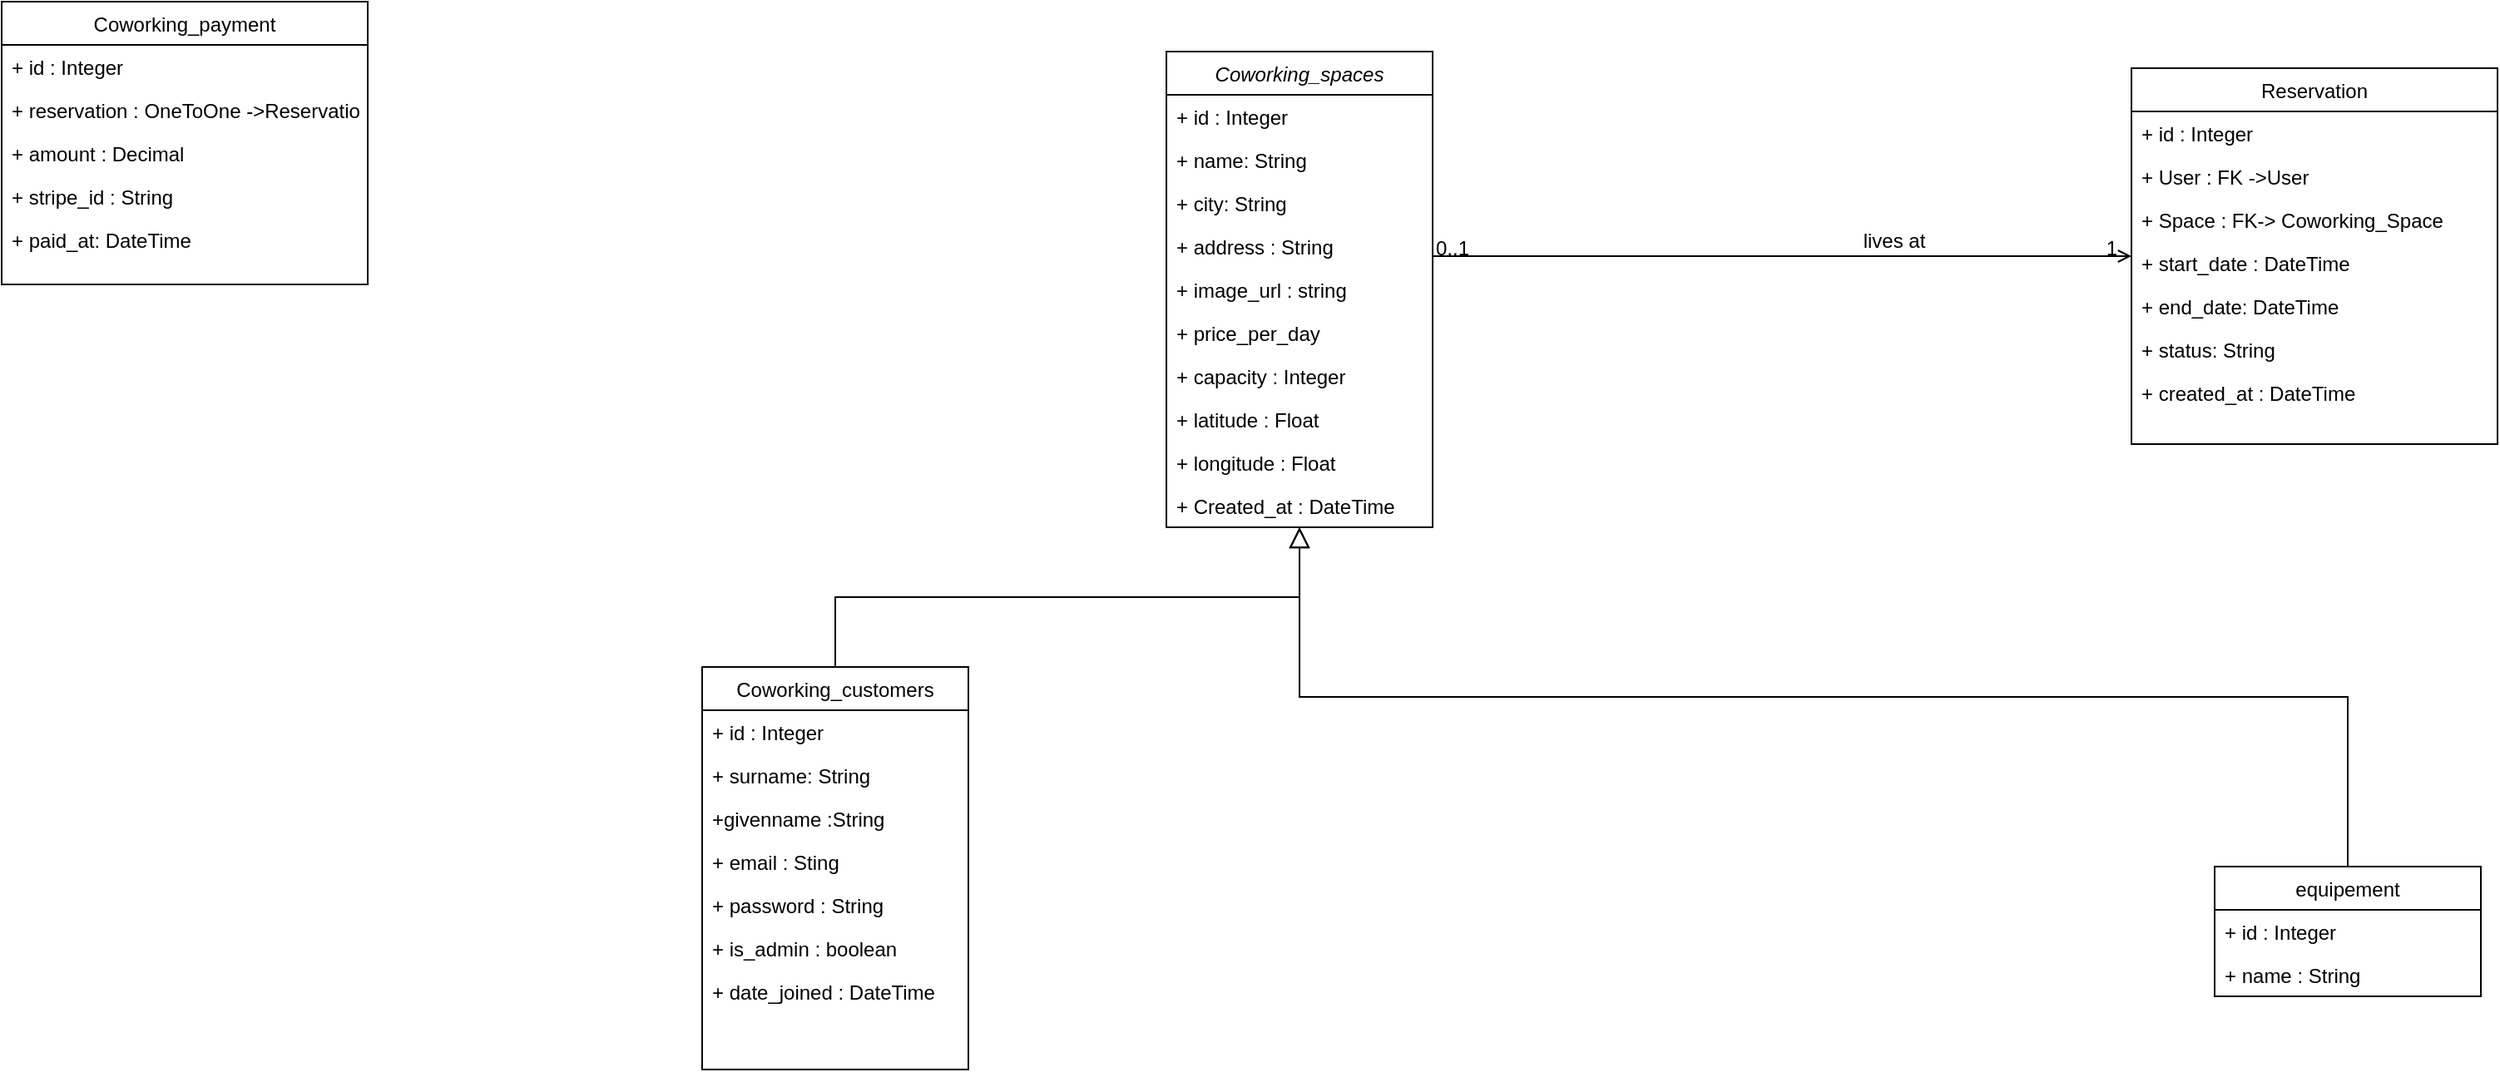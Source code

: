 <mxfile version="26.1.1">
  <diagram name="Page-1" id="jemWNRzUzqAKZKX5wh9A">
    <mxGraphModel dx="2465" dy="858" grid="1" gridSize="10" guides="1" tooltips="1" connect="1" arrows="1" fold="1" page="1" pageScale="1" pageWidth="850" pageHeight="1100" math="0" shadow="0">
      <root>
        <mxCell id="0" />
        <mxCell id="1" parent="0" />
        <mxCell id="ZnKfKz6Ek0cJ75EU5jOT-94" value="Coworking_spaces" style="swimlane;fontStyle=2;align=center;verticalAlign=top;childLayout=stackLayout;horizontal=1;startSize=26;horizontalStack=0;resizeParent=1;resizeLast=0;collapsible=1;marginBottom=0;rounded=0;shadow=0;strokeWidth=1;" parent="1" vertex="1">
          <mxGeometry x="100" y="130" width="160" height="286" as="geometry">
            <mxRectangle x="230" y="140" width="160" height="26" as="alternateBounds" />
          </mxGeometry>
        </mxCell>
        <mxCell id="ZnKfKz6Ek0cJ75EU5jOT-95" value="+ id : Integer" style="text;align=left;verticalAlign=top;spacingLeft=4;spacingRight=4;overflow=hidden;rotatable=0;points=[[0,0.5],[1,0.5]];portConstraint=eastwest;" parent="ZnKfKz6Ek0cJ75EU5jOT-94" vertex="1">
          <mxGeometry y="26" width="160" height="26" as="geometry" />
        </mxCell>
        <mxCell id="ZnKfKz6Ek0cJ75EU5jOT-96" value="+ name: String" style="text;align=left;verticalAlign=top;spacingLeft=4;spacingRight=4;overflow=hidden;rotatable=0;points=[[0,0.5],[1,0.5]];portConstraint=eastwest;rounded=0;shadow=0;html=0;" parent="ZnKfKz6Ek0cJ75EU5jOT-94" vertex="1">
          <mxGeometry y="52" width="160" height="26" as="geometry" />
        </mxCell>
        <mxCell id="ZnKfKz6Ek0cJ75EU5jOT-97" value="+ city: String" style="text;align=left;verticalAlign=top;spacingLeft=4;spacingRight=4;overflow=hidden;rotatable=0;points=[[0,0.5],[1,0.5]];portConstraint=eastwest;rounded=0;shadow=0;html=0;" parent="ZnKfKz6Ek0cJ75EU5jOT-94" vertex="1">
          <mxGeometry y="78" width="160" height="26" as="geometry" />
        </mxCell>
        <mxCell id="ZnKfKz6Ek0cJ75EU5jOT-99" value="+ address : String" style="text;align=left;verticalAlign=top;spacingLeft=4;spacingRight=4;overflow=hidden;rotatable=0;points=[[0,0.5],[1,0.5]];portConstraint=eastwest;" parent="ZnKfKz6Ek0cJ75EU5jOT-94" vertex="1">
          <mxGeometry y="104" width="160" height="26" as="geometry" />
        </mxCell>
        <mxCell id="ZnKfKz6Ek0cJ75EU5jOT-124" value="+ image_url : string" style="text;align=left;verticalAlign=top;spacingLeft=4;spacingRight=4;overflow=hidden;rotatable=0;points=[[0,0.5],[1,0.5]];portConstraint=eastwest;" parent="ZnKfKz6Ek0cJ75EU5jOT-94" vertex="1">
          <mxGeometry y="130" width="160" height="26" as="geometry" />
        </mxCell>
        <mxCell id="ZnKfKz6Ek0cJ75EU5jOT-125" value="+ price_per_day" style="text;align=left;verticalAlign=top;spacingLeft=4;spacingRight=4;overflow=hidden;rotatable=0;points=[[0,0.5],[1,0.5]];portConstraint=eastwest;" parent="ZnKfKz6Ek0cJ75EU5jOT-94" vertex="1">
          <mxGeometry y="156" width="160" height="26" as="geometry" />
        </mxCell>
        <mxCell id="ZnKfKz6Ek0cJ75EU5jOT-130" value="+ capacity : Integer" style="text;align=left;verticalAlign=top;spacingLeft=4;spacingRight=4;overflow=hidden;rotatable=0;points=[[0,0.5],[1,0.5]];portConstraint=eastwest;" parent="ZnKfKz6Ek0cJ75EU5jOT-94" vertex="1">
          <mxGeometry y="182" width="160" height="26" as="geometry" />
        </mxCell>
        <mxCell id="ZnKfKz6Ek0cJ75EU5jOT-129" value="+ latitude : Float" style="text;align=left;verticalAlign=top;spacingLeft=4;spacingRight=4;overflow=hidden;rotatable=0;points=[[0,0.5],[1,0.5]];portConstraint=eastwest;" parent="ZnKfKz6Ek0cJ75EU5jOT-94" vertex="1">
          <mxGeometry y="208" width="160" height="26" as="geometry" />
        </mxCell>
        <mxCell id="ZnKfKz6Ek0cJ75EU5jOT-128" value="+ longitude : Float" style="text;align=left;verticalAlign=top;spacingLeft=4;spacingRight=4;overflow=hidden;rotatable=0;points=[[0,0.5],[1,0.5]];portConstraint=eastwest;" parent="ZnKfKz6Ek0cJ75EU5jOT-94" vertex="1">
          <mxGeometry y="234" width="160" height="26" as="geometry" />
        </mxCell>
        <mxCell id="ZnKfKz6Ek0cJ75EU5jOT-131" value="+ Created_at : DateTime" style="text;align=left;verticalAlign=top;spacingLeft=4;spacingRight=4;overflow=hidden;rotatable=0;points=[[0,0.5],[1,0.5]];portConstraint=eastwest;" parent="ZnKfKz6Ek0cJ75EU5jOT-94" vertex="1">
          <mxGeometry y="260" width="160" height="26" as="geometry" />
        </mxCell>
        <mxCell id="ZnKfKz6Ek0cJ75EU5jOT-100" value="Coworking_customers" style="swimlane;fontStyle=0;align=center;verticalAlign=top;childLayout=stackLayout;horizontal=1;startSize=26;horizontalStack=0;resizeParent=1;resizeLast=0;collapsible=1;marginBottom=0;rounded=0;shadow=0;strokeWidth=1;" parent="1" vertex="1">
          <mxGeometry x="-179" y="500" width="160" height="242" as="geometry">
            <mxRectangle x="130" y="380" width="160" height="26" as="alternateBounds" />
          </mxGeometry>
        </mxCell>
        <mxCell id="ZnKfKz6Ek0cJ75EU5jOT-101" value="+ id : Integer" style="text;align=left;verticalAlign=top;spacingLeft=4;spacingRight=4;overflow=hidden;rotatable=0;points=[[0,0.5],[1,0.5]];portConstraint=eastwest;" parent="ZnKfKz6Ek0cJ75EU5jOT-100" vertex="1">
          <mxGeometry y="26" width="160" height="26" as="geometry" />
        </mxCell>
        <mxCell id="ZnKfKz6Ek0cJ75EU5jOT-102" value="+ surname: String" style="text;align=left;verticalAlign=top;spacingLeft=4;spacingRight=4;overflow=hidden;rotatable=0;points=[[0,0.5],[1,0.5]];portConstraint=eastwest;rounded=0;shadow=0;html=0;" parent="ZnKfKz6Ek0cJ75EU5jOT-100" vertex="1">
          <mxGeometry y="52" width="160" height="26" as="geometry" />
        </mxCell>
        <mxCell id="ZnKfKz6Ek0cJ75EU5jOT-134" value="+givenname :String" style="text;align=left;verticalAlign=top;spacingLeft=4;spacingRight=4;overflow=hidden;rotatable=0;points=[[0,0.5],[1,0.5]];portConstraint=eastwest;rounded=0;shadow=0;html=0;" parent="ZnKfKz6Ek0cJ75EU5jOT-100" vertex="1">
          <mxGeometry y="78" width="160" height="26" as="geometry" />
        </mxCell>
        <mxCell id="ZnKfKz6Ek0cJ75EU5jOT-133" value="+ email : Sting" style="text;align=left;verticalAlign=top;spacingLeft=4;spacingRight=4;overflow=hidden;rotatable=0;points=[[0,0.5],[1,0.5]];portConstraint=eastwest;rounded=0;shadow=0;html=0;" parent="ZnKfKz6Ek0cJ75EU5jOT-100" vertex="1">
          <mxGeometry y="104" width="160" height="26" as="geometry" />
        </mxCell>
        <mxCell id="ZnKfKz6Ek0cJ75EU5jOT-132" value="+ password : String" style="text;align=left;verticalAlign=top;spacingLeft=4;spacingRight=4;overflow=hidden;rotatable=0;points=[[0,0.5],[1,0.5]];portConstraint=eastwest;rounded=0;shadow=0;html=0;" parent="ZnKfKz6Ek0cJ75EU5jOT-100" vertex="1">
          <mxGeometry y="130" width="160" height="26" as="geometry" />
        </mxCell>
        <mxCell id="ZnKfKz6Ek0cJ75EU5jOT-135" value="+ is_admin : boolean" style="text;align=left;verticalAlign=top;spacingLeft=4;spacingRight=4;overflow=hidden;rotatable=0;points=[[0,0.5],[1,0.5]];portConstraint=eastwest;rounded=0;shadow=0;html=0;" parent="ZnKfKz6Ek0cJ75EU5jOT-100" vertex="1">
          <mxGeometry y="156" width="160" height="26" as="geometry" />
        </mxCell>
        <mxCell id="ZnKfKz6Ek0cJ75EU5jOT-104" value="+ date_joined : DateTime" style="text;align=left;verticalAlign=top;spacingLeft=4;spacingRight=4;overflow=hidden;rotatable=0;points=[[0,0.5],[1,0.5]];portConstraint=eastwest;fontStyle=0" parent="ZnKfKz6Ek0cJ75EU5jOT-100" vertex="1">
          <mxGeometry y="182" width="160" height="26" as="geometry" />
        </mxCell>
        <mxCell id="ZnKfKz6Ek0cJ75EU5jOT-106" value="" style="endArrow=block;endSize=10;endFill=0;shadow=0;strokeWidth=1;rounded=0;curved=0;edgeStyle=elbowEdgeStyle;elbow=vertical;" parent="1" source="ZnKfKz6Ek0cJ75EU5jOT-100" target="ZnKfKz6Ek0cJ75EU5jOT-94" edge="1">
          <mxGeometry width="160" relative="1" as="geometry">
            <mxPoint x="250" y="553" as="sourcePoint" />
            <mxPoint x="250" y="553" as="targetPoint" />
          </mxGeometry>
        </mxCell>
        <mxCell id="ZnKfKz6Ek0cJ75EU5jOT-107" value="equipement" style="swimlane;fontStyle=0;align=center;verticalAlign=top;childLayout=stackLayout;horizontal=1;startSize=26;horizontalStack=0;resizeParent=1;resizeLast=0;collapsible=1;marginBottom=0;rounded=0;shadow=0;strokeWidth=1;" parent="1" vertex="1">
          <mxGeometry x="730" y="620" width="160" height="78" as="geometry">
            <mxRectangle x="340" y="380" width="170" height="26" as="alternateBounds" />
          </mxGeometry>
        </mxCell>
        <mxCell id="ZnKfKz6Ek0cJ75EU5jOT-108" value="+ id : Integer" style="text;align=left;verticalAlign=top;spacingLeft=4;spacingRight=4;overflow=hidden;rotatable=0;points=[[0,0.5],[1,0.5]];portConstraint=eastwest;" parent="ZnKfKz6Ek0cJ75EU5jOT-107" vertex="1">
          <mxGeometry y="26" width="160" height="26" as="geometry" />
        </mxCell>
        <mxCell id="ZnKfKz6Ek0cJ75EU5jOT-136" value="+ name : String" style="text;align=left;verticalAlign=top;spacingLeft=4;spacingRight=4;overflow=hidden;rotatable=0;points=[[0,0.5],[1,0.5]];portConstraint=eastwest;" parent="ZnKfKz6Ek0cJ75EU5jOT-107" vertex="1">
          <mxGeometry y="52" width="160" height="26" as="geometry" />
        </mxCell>
        <mxCell id="ZnKfKz6Ek0cJ75EU5jOT-110" value="" style="endArrow=block;endSize=10;endFill=0;shadow=0;strokeWidth=1;rounded=0;curved=0;edgeStyle=elbowEdgeStyle;elbow=vertical;" parent="1" source="ZnKfKz6Ek0cJ75EU5jOT-107" target="ZnKfKz6Ek0cJ75EU5jOT-94" edge="1">
          <mxGeometry width="160" relative="1" as="geometry">
            <mxPoint x="260" y="723" as="sourcePoint" />
            <mxPoint x="360" y="621" as="targetPoint" />
          </mxGeometry>
        </mxCell>
        <mxCell id="ZnKfKz6Ek0cJ75EU5jOT-111" value="Reservation" style="swimlane;fontStyle=0;align=center;verticalAlign=top;childLayout=stackLayout;horizontal=1;startSize=26;horizontalStack=0;resizeParent=1;resizeLast=0;collapsible=1;marginBottom=0;rounded=0;shadow=0;strokeWidth=1;" parent="1" vertex="1">
          <mxGeometry x="680" y="140" width="220" height="226" as="geometry">
            <mxRectangle x="550" y="140" width="160" height="26" as="alternateBounds" />
          </mxGeometry>
        </mxCell>
        <mxCell id="ZnKfKz6Ek0cJ75EU5jOT-112" value="+ id : Integer" style="text;align=left;verticalAlign=top;spacingLeft=4;spacingRight=4;overflow=hidden;rotatable=0;points=[[0,0.5],[1,0.5]];portConstraint=eastwest;" parent="ZnKfKz6Ek0cJ75EU5jOT-111" vertex="1">
          <mxGeometry y="26" width="220" height="26" as="geometry" />
        </mxCell>
        <mxCell id="ZnKfKz6Ek0cJ75EU5jOT-113" value="+ User : FK -&gt;User" style="text;align=left;verticalAlign=top;spacingLeft=4;spacingRight=4;overflow=hidden;rotatable=0;points=[[0,0.5],[1,0.5]];portConstraint=eastwest;rounded=0;shadow=0;html=0;" parent="ZnKfKz6Ek0cJ75EU5jOT-111" vertex="1">
          <mxGeometry y="52" width="220" height="26" as="geometry" />
        </mxCell>
        <mxCell id="ZnKfKz6Ek0cJ75EU5jOT-114" value="+ Space : FK-&gt; Coworking_Space" style="text;align=left;verticalAlign=top;spacingLeft=4;spacingRight=4;overflow=hidden;rotatable=0;points=[[0,0.5],[1,0.5]];portConstraint=eastwest;rounded=0;shadow=0;html=0;" parent="ZnKfKz6Ek0cJ75EU5jOT-111" vertex="1">
          <mxGeometry y="78" width="220" height="26" as="geometry" />
        </mxCell>
        <mxCell id="ZnKfKz6Ek0cJ75EU5jOT-115" value="+ start_date : DateTime" style="text;align=left;verticalAlign=top;spacingLeft=4;spacingRight=4;overflow=hidden;rotatable=0;points=[[0,0.5],[1,0.5]];portConstraint=eastwest;rounded=0;shadow=0;html=0;" parent="ZnKfKz6Ek0cJ75EU5jOT-111" vertex="1">
          <mxGeometry y="104" width="220" height="26" as="geometry" />
        </mxCell>
        <mxCell id="ZnKfKz6Ek0cJ75EU5jOT-116" value="+ end_date: DateTime" style="text;align=left;verticalAlign=top;spacingLeft=4;spacingRight=4;overflow=hidden;rotatable=0;points=[[0,0.5],[1,0.5]];portConstraint=eastwest;rounded=0;shadow=0;html=0;" parent="ZnKfKz6Ek0cJ75EU5jOT-111" vertex="1">
          <mxGeometry y="130" width="220" height="26" as="geometry" />
        </mxCell>
        <mxCell id="ZnKfKz6Ek0cJ75EU5jOT-118" value="+ status: String" style="text;align=left;verticalAlign=top;spacingLeft=4;spacingRight=4;overflow=hidden;rotatable=0;points=[[0,0.5],[1,0.5]];portConstraint=eastwest;" parent="ZnKfKz6Ek0cJ75EU5jOT-111" vertex="1">
          <mxGeometry y="156" width="220" height="26" as="geometry" />
        </mxCell>
        <mxCell id="ZnKfKz6Ek0cJ75EU5jOT-119" value="+ created_at : DateTime" style="text;align=left;verticalAlign=top;spacingLeft=4;spacingRight=4;overflow=hidden;rotatable=0;points=[[0,0.5],[1,0.5]];portConstraint=eastwest;" parent="ZnKfKz6Ek0cJ75EU5jOT-111" vertex="1">
          <mxGeometry y="182" width="220" height="26" as="geometry" />
        </mxCell>
        <mxCell id="ZnKfKz6Ek0cJ75EU5jOT-120" value="" style="endArrow=open;shadow=0;strokeWidth=1;rounded=0;curved=0;endFill=1;edgeStyle=elbowEdgeStyle;elbow=vertical;" parent="1" source="ZnKfKz6Ek0cJ75EU5jOT-94" target="ZnKfKz6Ek0cJ75EU5jOT-111" edge="1">
          <mxGeometry x="0.5" y="41" relative="1" as="geometry">
            <mxPoint x="430" y="542" as="sourcePoint" />
            <mxPoint x="590" y="542" as="targetPoint" />
            <mxPoint x="-40" y="32" as="offset" />
          </mxGeometry>
        </mxCell>
        <mxCell id="ZnKfKz6Ek0cJ75EU5jOT-121" value="0..1" style="resizable=0;align=left;verticalAlign=bottom;labelBackgroundColor=none;fontSize=12;" parent="ZnKfKz6Ek0cJ75EU5jOT-120" connectable="0" vertex="1">
          <mxGeometry x="-1" relative="1" as="geometry">
            <mxPoint y="4" as="offset" />
          </mxGeometry>
        </mxCell>
        <mxCell id="ZnKfKz6Ek0cJ75EU5jOT-122" value="1" style="resizable=0;align=right;verticalAlign=bottom;labelBackgroundColor=none;fontSize=12;" parent="ZnKfKz6Ek0cJ75EU5jOT-120" connectable="0" vertex="1">
          <mxGeometry x="1" relative="1" as="geometry">
            <mxPoint x="-7" y="4" as="offset" />
          </mxGeometry>
        </mxCell>
        <mxCell id="ZnKfKz6Ek0cJ75EU5jOT-123" value="lives at" style="text;html=1;resizable=0;points=[];;align=center;verticalAlign=middle;labelBackgroundColor=none;rounded=0;shadow=0;strokeWidth=1;fontSize=12;" parent="ZnKfKz6Ek0cJ75EU5jOT-120" vertex="1" connectable="0">
          <mxGeometry x="0.5" y="49" relative="1" as="geometry">
            <mxPoint x="-38" y="40" as="offset" />
          </mxGeometry>
        </mxCell>
        <mxCell id="ZnKfKz6Ek0cJ75EU5jOT-137" value="Coworking_payment" style="swimlane;fontStyle=0;align=center;verticalAlign=top;childLayout=stackLayout;horizontal=1;startSize=26;horizontalStack=0;resizeParent=1;resizeLast=0;collapsible=1;marginBottom=0;rounded=0;shadow=0;strokeWidth=1;" parent="1" vertex="1">
          <mxGeometry x="-600" y="100" width="220" height="170" as="geometry">
            <mxRectangle x="550" y="140" width="160" height="26" as="alternateBounds" />
          </mxGeometry>
        </mxCell>
        <mxCell id="ZnKfKz6Ek0cJ75EU5jOT-138" value="+ id : Integer" style="text;align=left;verticalAlign=top;spacingLeft=4;spacingRight=4;overflow=hidden;rotatable=0;points=[[0,0.5],[1,0.5]];portConstraint=eastwest;" parent="ZnKfKz6Ek0cJ75EU5jOT-137" vertex="1">
          <mxGeometry y="26" width="220" height="26" as="geometry" />
        </mxCell>
        <mxCell id="ZnKfKz6Ek0cJ75EU5jOT-139" value="+ reservation : OneToOne -&gt;Reservation" style="text;align=left;verticalAlign=top;spacingLeft=4;spacingRight=4;overflow=hidden;rotatable=0;points=[[0,0.5],[1,0.5]];portConstraint=eastwest;rounded=0;shadow=0;html=0;" parent="ZnKfKz6Ek0cJ75EU5jOT-137" vertex="1">
          <mxGeometry y="52" width="220" height="26" as="geometry" />
        </mxCell>
        <mxCell id="ZnKfKz6Ek0cJ75EU5jOT-140" value="+ amount : Decimal" style="text;align=left;verticalAlign=top;spacingLeft=4;spacingRight=4;overflow=hidden;rotatable=0;points=[[0,0.5],[1,0.5]];portConstraint=eastwest;rounded=0;shadow=0;html=0;" parent="ZnKfKz6Ek0cJ75EU5jOT-137" vertex="1">
          <mxGeometry y="78" width="220" height="26" as="geometry" />
        </mxCell>
        <mxCell id="ZnKfKz6Ek0cJ75EU5jOT-141" value="+ stripe_id : String" style="text;align=left;verticalAlign=top;spacingLeft=4;spacingRight=4;overflow=hidden;rotatable=0;points=[[0,0.5],[1,0.5]];portConstraint=eastwest;rounded=0;shadow=0;html=0;" parent="ZnKfKz6Ek0cJ75EU5jOT-137" vertex="1">
          <mxGeometry y="104" width="220" height="26" as="geometry" />
        </mxCell>
        <mxCell id="ZnKfKz6Ek0cJ75EU5jOT-142" value="+ paid_at: DateTime" style="text;align=left;verticalAlign=top;spacingLeft=4;spacingRight=4;overflow=hidden;rotatable=0;points=[[0,0.5],[1,0.5]];portConstraint=eastwest;rounded=0;shadow=0;html=0;" parent="ZnKfKz6Ek0cJ75EU5jOT-137" vertex="1">
          <mxGeometry y="130" width="220" height="26" as="geometry" />
        </mxCell>
      </root>
    </mxGraphModel>
  </diagram>
</mxfile>
